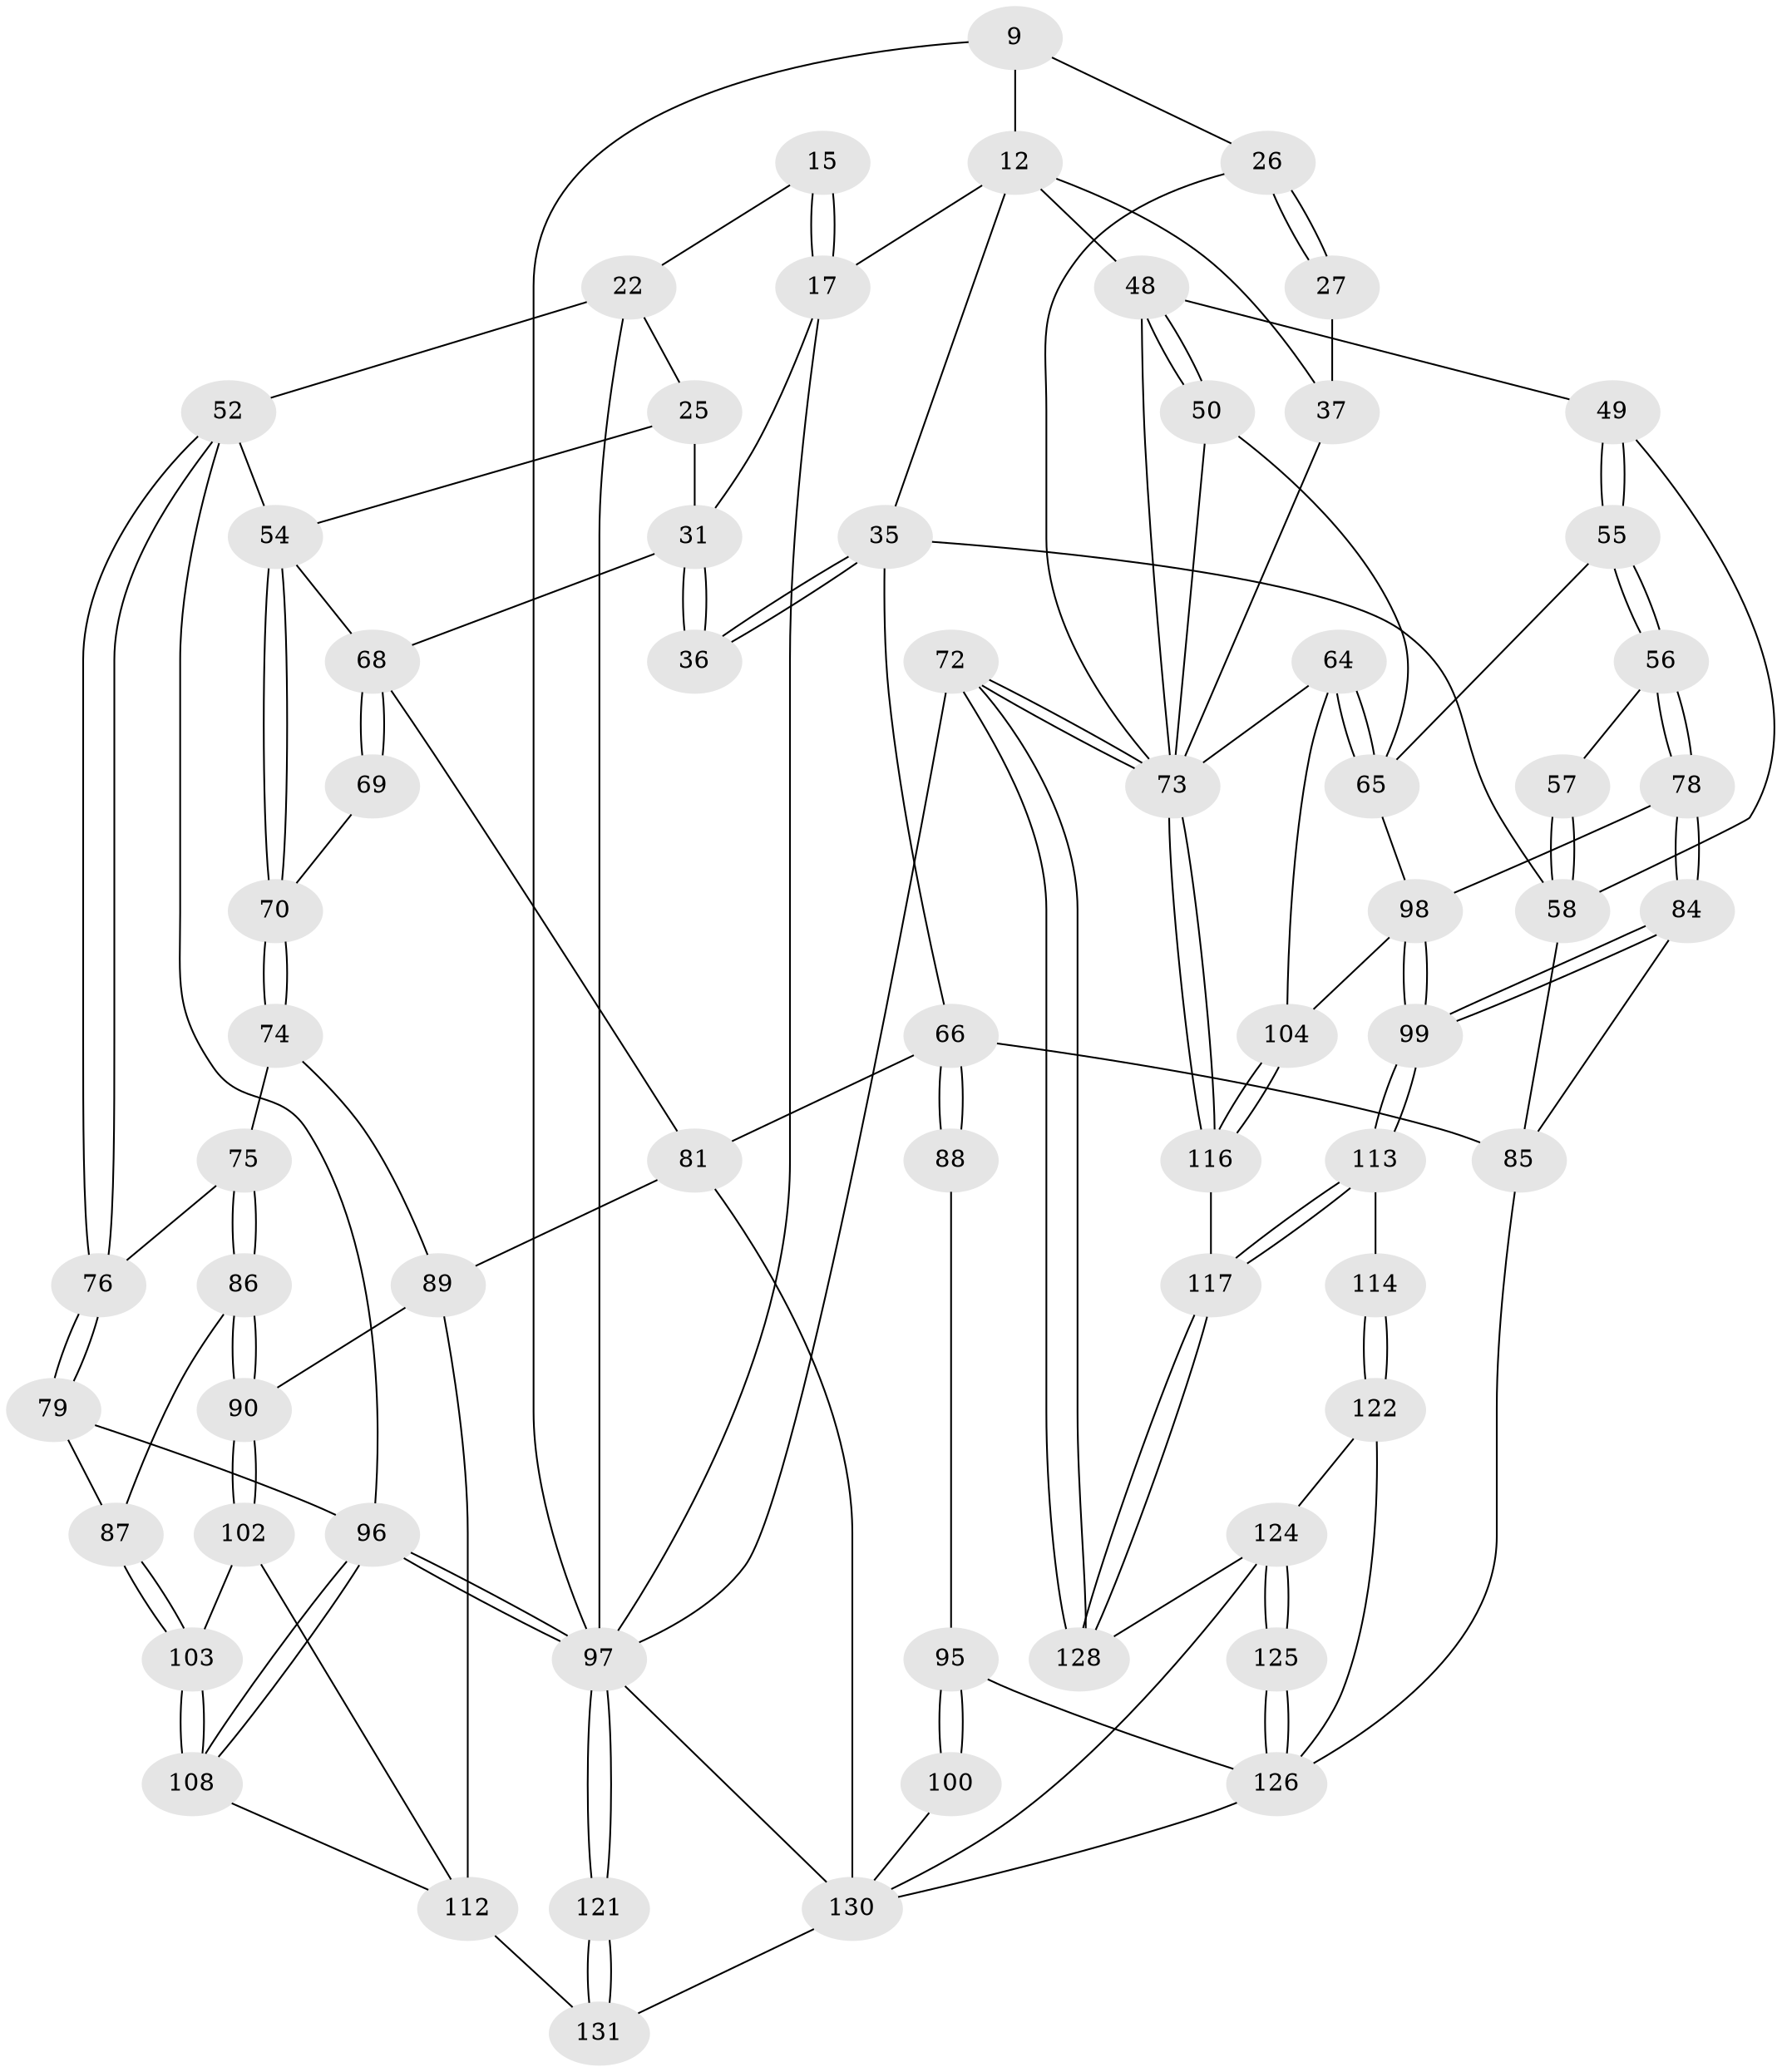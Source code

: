 // original degree distribution, {3: 0.015267175572519083, 4: 0.22900763358778625, 6: 0.20610687022900764, 5: 0.549618320610687}
// Generated by graph-tools (version 1.1) at 2025/06/03/04/25 22:06:05]
// undirected, 65 vertices, 148 edges
graph export_dot {
graph [start="1"]
  node [color=gray90,style=filled];
  9 [pos="+0.7376401948312235+0.02182494854980327",super="+3"];
  12 [pos="+0.6156795676336426+0.17324308979307146",super="+6+11"];
  15 [pos="+0.27787974534243076+0"];
  17 [pos="+0.4760327746305569+0.15931964189140096",super="+8"];
  22 [pos="+0.19946817030695935+0.060653479413047835",super="+16+21"];
  25 [pos="+0.23181287305755818+0.13776297591976014"];
  26 [pos="+1+0",super="+14"];
  27 [pos="+0.9019660347583554+0.20130319075953487",super="+18"];
  31 [pos="+0.38135198682400817+0.3719567397938737",super="+24+23"];
  35 [pos="+0.45837131685730265+0.37893438758593695",super="+34"];
  36 [pos="+0.39643215749065464+0.36571641203238575"];
  37 [pos="+0.8801023251605194+0.22241001339993266",super="+19"];
  48 [pos="+0.7962183842280349+0.31079031122352196",super="+40"];
  49 [pos="+0.760856376668366+0.4014260655053778",super="+41"];
  50 [pos="+0.9022759756232644+0.4086252836933914"];
  52 [pos="+0.0828908199315088+0.4337379371976684",super="+46"];
  54 [pos="+0.1655708020041678+0.44561609968798094",super="+51"];
  55 [pos="+0.7690300267177282+0.4350642612512304"];
  56 [pos="+0.7286213691151686+0.4986561884065669"];
  57 [pos="+0.6951978063002183+0.5075881712536557"];
  58 [pos="+0.6545413472726286+0.5245238309288309",super="+43+42"];
  64 [pos="+0.9328457090426636+0.5791215056917673"];
  65 [pos="+0.9209569243624645+0.571760516606525",super="+62"];
  66 [pos="+0.45203778411206297+0.5836566036259409",super="+61+60"];
  68 [pos="+0.3445921189105278+0.5332376935128241",super="+32+33+53"];
  69 [pos="+0.2717961576175781+0.5269906492335374"];
  70 [pos="+0.18031928843343062+0.5565144449409406"];
  72 [pos="+1+0.9042343749205229"];
  73 [pos="+1+0.8382414227963514",super="+63+45+38"];
  74 [pos="+0.1572050112839111+0.579506269691585"];
  75 [pos="+0.13808432238450624+0.5733355179697757"];
  76 [pos="+0.07410722615537942+0.5270621496925932"];
  78 [pos="+0.8160139200862432+0.5761203618237987"];
  79 [pos="+0+0.6037238599783339"];
  81 [pos="+0.3630135609903323+0.601751635121668",super="+67"];
  84 [pos="+0.7423040631564952+0.6915677616354095"];
  85 [pos="+0.6758247717715036+0.6961115567740374",super="+59"];
  86 [pos="+0.08334816655514682+0.6317496348270071"];
  87 [pos="+0.060272644869626794+0.6366299407048621"];
  88 [pos="+0.5255385448729288+0.5814496032534078"];
  89 [pos="+0.17177460735701836+0.6312857048598695",super="+83+82"];
  90 [pos="+0.12816373119985464+0.6589043182433703"];
  95 [pos="+0.525817003903764+0.5830797249081374",super="+94"];
  96 [pos="+0+0.6910150075365997",super="+80+47"];
  97 [pos="+0+1",super="+20+5+71"];
  98 [pos="+0.8448962444960221+0.7421839253756309",super="+77"];
  99 [pos="+0.8367320425580307+0.7462989572098313"];
  100 [pos="+0.4659952204119901+0.775155809289896"];
  102 [pos="+0.10463277389794093+0.7018194037295756"];
  103 [pos="+0.08974656237423365+0.6971284449594883"];
  104 [pos="+0.866534257213685+0.7367431164480138"];
  108 [pos="+0+0.7371965132487642"];
  112 [pos="+0.061371684785096275+0.7973089026029873",super="+107"];
  113 [pos="+0.8193738203034518+0.8001717232520225"];
  114 [pos="+0.7804487172062315+0.8261113623886732"];
  116 [pos="+1+0.8024726280576793"];
  117 [pos="+0.8615678695835711+0.8507675721525885"];
  121 [pos="+0+1"];
  122 [pos="+0.766845411040471+0.860228227495703",super="+119+115"];
  124 [pos="+0.7227383948614122+1",super="+123"];
  125 [pos="+0.6827047782725219+0.9906364942353126"];
  126 [pos="+0.6088202189211793+0.8720829359509826",super="+93+92+120+91"];
  128 [pos="+0.8676852379057776+0.9264828816615313"];
  130 [pos="+0.4781666533678545+1",super="+129+127+109"];
  131 [pos="+0.3482319589428868+1",super="+110+118"];
  9 -- 26 [weight=2];
  9 -- 97 [weight=2];
  9 -- 12 [weight=2];
  12 -- 17;
  12 -- 48;
  12 -- 37;
  12 -- 35;
  15 -- 17 [weight=2];
  15 -- 17;
  15 -- 22;
  17 -- 31;
  17 -- 97;
  22 -- 25;
  22 -- 97 [weight=2];
  22 -- 52;
  25 -- 31;
  25 -- 54;
  26 -- 27 [weight=2];
  26 -- 27;
  26 -- 73;
  27 -- 37 [weight=2];
  31 -- 36 [weight=2];
  31 -- 36;
  31 -- 68;
  35 -- 36;
  35 -- 36;
  35 -- 66;
  35 -- 58;
  37 -- 73;
  48 -- 49 [weight=2];
  48 -- 50;
  48 -- 50;
  48 -- 73;
  49 -- 55;
  49 -- 55;
  49 -- 58;
  50 -- 73;
  50 -- 65;
  52 -- 76;
  52 -- 76;
  52 -- 54 [weight=2];
  52 -- 96;
  54 -- 70;
  54 -- 70;
  54 -- 68 [weight=2];
  55 -- 56;
  55 -- 56;
  55 -- 65;
  56 -- 57;
  56 -- 78;
  56 -- 78;
  57 -- 58 [weight=2];
  57 -- 58;
  58 -- 85;
  64 -- 65;
  64 -- 65;
  64 -- 104;
  64 -- 73;
  65 -- 98;
  66 -- 88 [weight=2];
  66 -- 88;
  66 -- 81;
  66 -- 85;
  68 -- 69 [weight=2];
  68 -- 69;
  68 -- 81;
  69 -- 70;
  70 -- 74;
  70 -- 74;
  72 -- 73;
  72 -- 73;
  72 -- 128;
  72 -- 128;
  72 -- 97;
  73 -- 116;
  73 -- 116;
  74 -- 75;
  74 -- 89;
  75 -- 76;
  75 -- 86;
  75 -- 86;
  76 -- 79;
  76 -- 79;
  78 -- 84;
  78 -- 84;
  78 -- 98;
  79 -- 87;
  79 -- 96;
  81 -- 89;
  81 -- 130;
  84 -- 85;
  84 -- 99;
  84 -- 99;
  85 -- 126;
  86 -- 87;
  86 -- 90;
  86 -- 90;
  87 -- 103;
  87 -- 103;
  88 -- 95;
  89 -- 90;
  89 -- 112 [weight=2];
  90 -- 102;
  90 -- 102;
  95 -- 100 [weight=2];
  95 -- 100;
  95 -- 126;
  96 -- 97 [weight=2];
  96 -- 97;
  96 -- 108;
  96 -- 108;
  97 -- 121;
  97 -- 121;
  97 -- 130;
  98 -- 99;
  98 -- 99;
  98 -- 104;
  99 -- 113;
  99 -- 113;
  100 -- 130;
  102 -- 103;
  102 -- 112;
  103 -- 108;
  103 -- 108;
  104 -- 116;
  104 -- 116;
  108 -- 112;
  112 -- 131 [weight=2];
  113 -- 114;
  113 -- 117;
  113 -- 117;
  114 -- 122 [weight=2];
  114 -- 122;
  116 -- 117;
  117 -- 128;
  117 -- 128;
  121 -- 131 [weight=2];
  121 -- 131;
  122 -- 126 [weight=2];
  122 -- 124;
  124 -- 125;
  124 -- 125;
  124 -- 128;
  124 -- 130;
  125 -- 126 [weight=2];
  125 -- 126;
  126 -- 130;
  130 -- 131 [weight=2];
}
